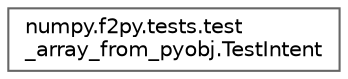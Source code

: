 digraph "Graphical Class Hierarchy"
{
 // LATEX_PDF_SIZE
  bgcolor="transparent";
  edge [fontname=Helvetica,fontsize=10,labelfontname=Helvetica,labelfontsize=10];
  node [fontname=Helvetica,fontsize=10,shape=box,height=0.2,width=0.4];
  rankdir="LR";
  Node0 [id="Node000000",label="numpy.f2py.tests.test\l_array_from_pyobj.TestIntent",height=0.2,width=0.4,color="grey40", fillcolor="white", style="filled",URL="$d5/df1/classnumpy_1_1f2py_1_1tests_1_1test__array__from__pyobj_1_1TestIntent.html",tooltip=" "];
}
